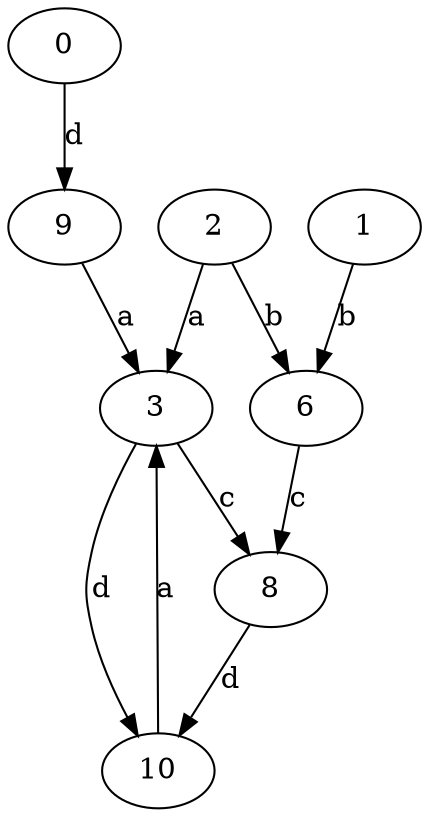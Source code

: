strict digraph  {
0;
1;
2;
3;
6;
8;
9;
10;
0 -> 9  [label=d];
1 -> 6  [label=b];
2 -> 3  [label=a];
2 -> 6  [label=b];
3 -> 8  [label=c];
3 -> 10  [label=d];
6 -> 8  [label=c];
8 -> 10  [label=d];
9 -> 3  [label=a];
10 -> 3  [label=a];
}
